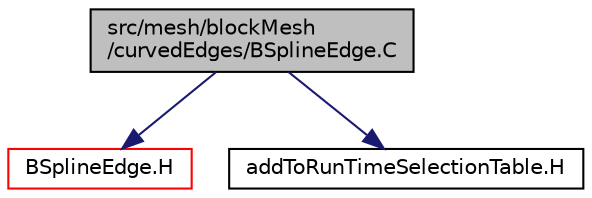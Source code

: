 digraph "src/mesh/blockMesh/curvedEdges/BSplineEdge.C"
{
  bgcolor="transparent";
  edge [fontname="Helvetica",fontsize="10",labelfontname="Helvetica",labelfontsize="10"];
  node [fontname="Helvetica",fontsize="10",shape=record];
  Node0 [label="src/mesh/blockMesh\l/curvedEdges/BSplineEdge.C",height=0.2,width=0.4,color="black", fillcolor="grey75", style="filled", fontcolor="black"];
  Node0 -> Node1 [color="midnightblue",fontsize="10",style="solid",fontname="Helvetica"];
  Node1 [label="BSplineEdge.H",height=0.2,width=0.4,color="red",URL="$a07577.html"];
  Node0 -> Node154 [color="midnightblue",fontsize="10",style="solid",fontname="Helvetica"];
  Node154 [label="addToRunTimeSelectionTable.H",height=0.2,width=0.4,color="black",URL="$a09989.html",tooltip="Macros for easy insertion into run-time selection tables. "];
}
